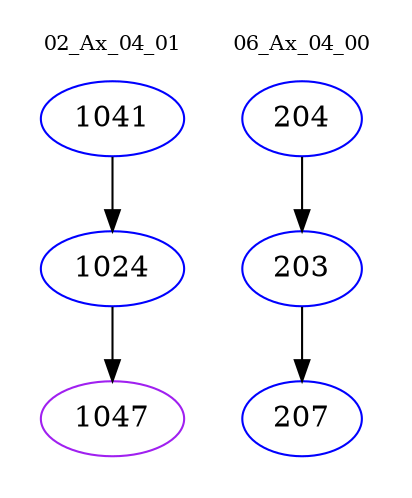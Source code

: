 digraph{
subgraph cluster_0 {
color = white
label = "02_Ax_04_01";
fontsize=10;
T0_1041 [label="1041", color="blue"]
T0_1041 -> T0_1024 [color="black"]
T0_1024 [label="1024", color="blue"]
T0_1024 -> T0_1047 [color="black"]
T0_1047 [label="1047", color="purple"]
}
subgraph cluster_1 {
color = white
label = "06_Ax_04_00";
fontsize=10;
T1_204 [label="204", color="blue"]
T1_204 -> T1_203 [color="black"]
T1_203 [label="203", color="blue"]
T1_203 -> T1_207 [color="black"]
T1_207 [label="207", color="blue"]
}
}
